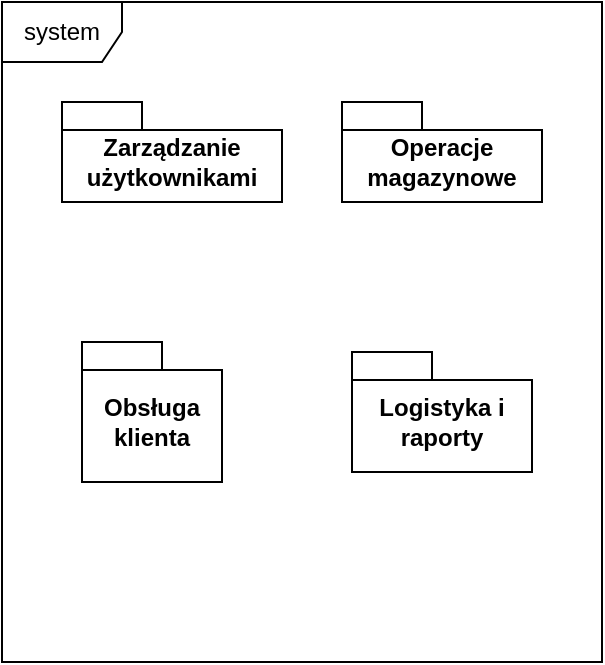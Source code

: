 <mxfile version="26.2.8">
  <diagram name="Strona-1" id="mMoBiokOtSKrgwJCoztl">
    <mxGraphModel dx="546" dy="718" grid="1" gridSize="10" guides="1" tooltips="1" connect="1" arrows="1" fold="1" page="1" pageScale="1" pageWidth="827" pageHeight="1169" math="0" shadow="0">
      <root>
        <mxCell id="0" />
        <mxCell id="1" parent="0" />
        <mxCell id="bme4zidYuyOtilQr2RIw-11" value="system" style="shape=umlFrame;whiteSpace=wrap;html=1;pointerEvents=0;" vertex="1" parent="1">
          <mxGeometry x="260" y="400" width="300" height="330" as="geometry" />
        </mxCell>
        <mxCell id="bme4zidYuyOtilQr2RIw-13" value="Zarządzanie użytkownikami" style="shape=folder;fontStyle=1;spacingTop=10;tabWidth=40;tabHeight=14;tabPosition=left;html=1;whiteSpace=wrap;" vertex="1" parent="1">
          <mxGeometry x="290" y="450" width="110" height="50" as="geometry" />
        </mxCell>
        <mxCell id="bme4zidYuyOtilQr2RIw-14" value="Operacje magazynowe" style="shape=folder;fontStyle=1;spacingTop=10;tabWidth=40;tabHeight=14;tabPosition=left;html=1;whiteSpace=wrap;" vertex="1" parent="1">
          <mxGeometry x="430" y="450" width="100" height="50" as="geometry" />
        </mxCell>
        <mxCell id="bme4zidYuyOtilQr2RIw-15" value="Logistyka i raporty" style="shape=folder;fontStyle=1;spacingTop=10;tabWidth=40;tabHeight=14;tabPosition=left;html=1;whiteSpace=wrap;" vertex="1" parent="1">
          <mxGeometry x="435" y="575" width="90" height="60" as="geometry" />
        </mxCell>
        <mxCell id="bme4zidYuyOtilQr2RIw-16" value="Obsługa klienta" style="shape=folder;fontStyle=1;spacingTop=10;tabWidth=40;tabHeight=14;tabPosition=left;html=1;whiteSpace=wrap;" vertex="1" parent="1">
          <mxGeometry x="300" y="570" width="70" height="70" as="geometry" />
        </mxCell>
      </root>
    </mxGraphModel>
  </diagram>
</mxfile>
